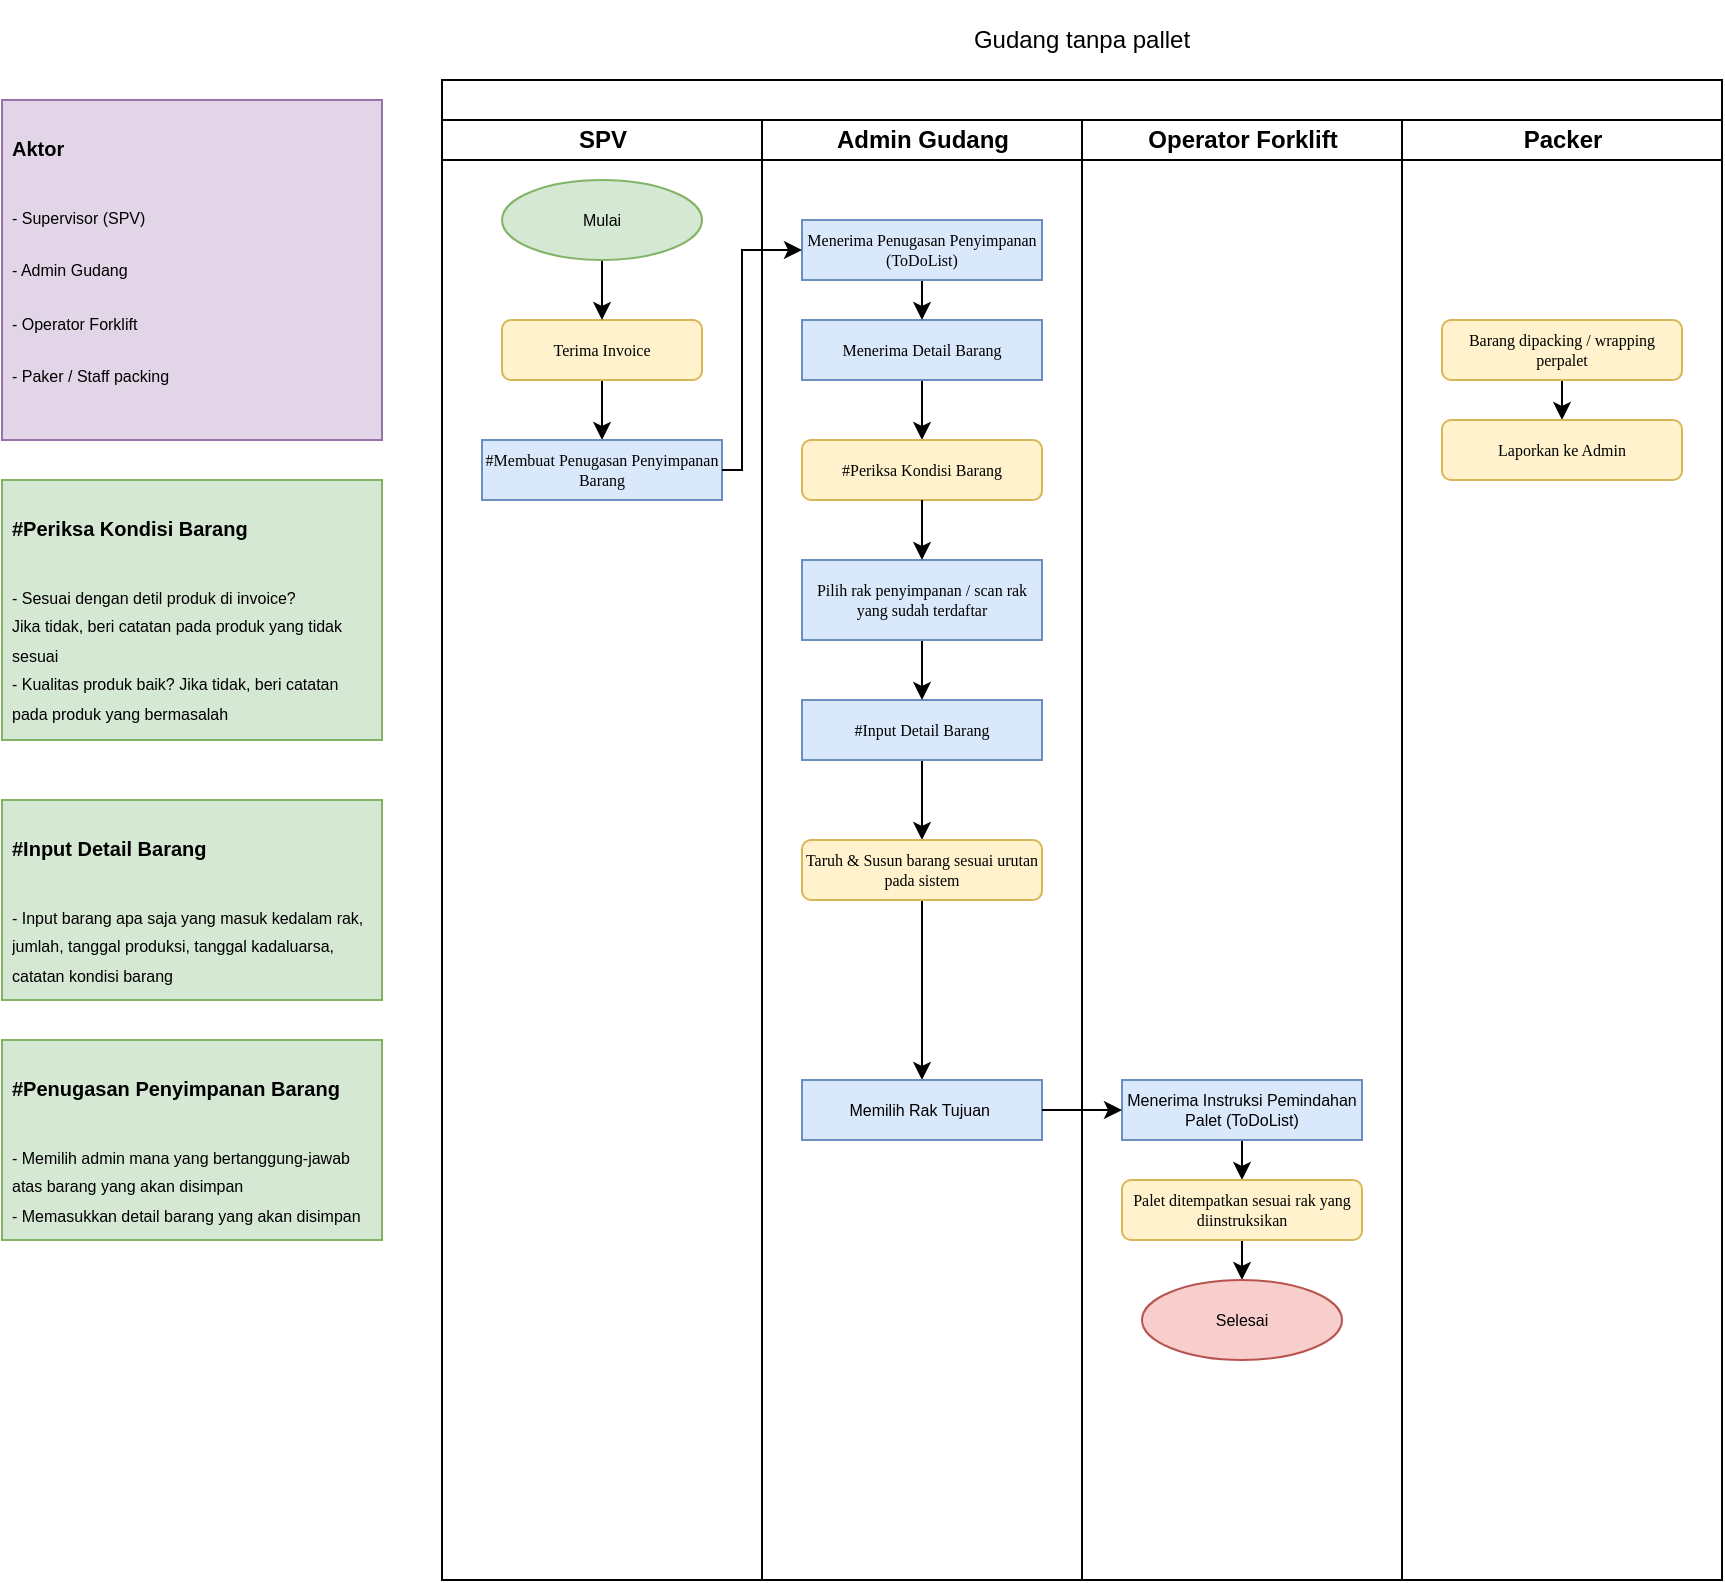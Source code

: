 <mxfile version="20.5.3" type="device"><diagram id="7fERGvSN14d3LwG-cYJl" name="Page-1"><mxGraphModel dx="1678" dy="444" grid="1" gridSize="10" guides="1" tooltips="1" connect="1" arrows="1" fold="1" page="1" pageScale="1" pageWidth="850" pageHeight="1100" math="0" shadow="0"><root><mxCell id="0"/><mxCell id="1" parent="0"/><mxCell id="fNnbC0qxgSLq4FhjaGU9-1" value="" style="swimlane;html=1;childLayout=stackLayout;startSize=20;rounded=0;shadow=0;labelBackgroundColor=none;strokeWidth=1;fontFamily=Verdana;fontSize=8;align=center;" vertex="1" parent="1"><mxGeometry x="70" y="40" width="640" height="750" as="geometry"/></mxCell><mxCell id="fNnbC0qxgSLq4FhjaGU9-2" value="SPV" style="swimlane;html=1;startSize=20;" vertex="1" parent="fNnbC0qxgSLq4FhjaGU9-1"><mxGeometry y="20" width="160" height="730" as="geometry"/></mxCell><mxCell id="fNnbC0qxgSLq4FhjaGU9-3" value="" style="edgeStyle=orthogonalEdgeStyle;rounded=0;orthogonalLoop=1;jettySize=auto;html=1;" edge="1" parent="fNnbC0qxgSLq4FhjaGU9-2" source="fNnbC0qxgSLq4FhjaGU9-4"><mxGeometry relative="1" as="geometry"><mxPoint x="80.029" y="160" as="targetPoint"/></mxGeometry></mxCell><mxCell id="fNnbC0qxgSLq4FhjaGU9-4" value="Terima Invoice" style="rounded=1;whiteSpace=wrap;html=1;shadow=0;labelBackgroundColor=none;strokeWidth=1;fontFamily=Verdana;fontSize=8;align=center;fillColor=#fff2cc;strokeColor=#d6b656;" vertex="1" parent="fNnbC0qxgSLq4FhjaGU9-2"><mxGeometry x="30" y="100" width="100" height="30" as="geometry"/></mxCell><mxCell id="fNnbC0qxgSLq4FhjaGU9-5" value="" style="edgeStyle=orthogonalEdgeStyle;rounded=0;orthogonalLoop=1;jettySize=auto;html=1;fontSize=8;" edge="1" parent="fNnbC0qxgSLq4FhjaGU9-2" source="fNnbC0qxgSLq4FhjaGU9-6"><mxGeometry relative="1" as="geometry"><mxPoint x="80" y="100" as="targetPoint"/></mxGeometry></mxCell><mxCell id="fNnbC0qxgSLq4FhjaGU9-6" value="Mulai" style="ellipse;whiteSpace=wrap;html=1;fontSize=8;fillColor=#d5e8d4;strokeColor=#82b366;" vertex="1" parent="fNnbC0qxgSLq4FhjaGU9-2"><mxGeometry x="30" y="30" width="100" height="40" as="geometry"/></mxCell><mxCell id="fNnbC0qxgSLq4FhjaGU9-7" value="&lt;font face=&quot;Verdana&quot;&gt;#Membuat Penugasan Penyimpanan Barang&lt;/font&gt;" style="rounded=0;whiteSpace=wrap;html=1;fontSize=8;fillColor=#dae8fc;strokeColor=#6c8ebf;" vertex="1" parent="fNnbC0qxgSLq4FhjaGU9-2"><mxGeometry x="20" y="160" width="120" height="30" as="geometry"/></mxCell><mxCell id="fNnbC0qxgSLq4FhjaGU9-8" value="Admin Gudang" style="swimlane;html=1;startSize=20;" vertex="1" parent="fNnbC0qxgSLq4FhjaGU9-1"><mxGeometry x="160" y="20" width="160" height="730" as="geometry"/></mxCell><mxCell id="fNnbC0qxgSLq4FhjaGU9-9" value="" style="edgeStyle=orthogonalEdgeStyle;rounded=0;orthogonalLoop=1;jettySize=auto;html=1;exitX=0.5;exitY=1;exitDx=0;exitDy=0;" edge="1" parent="fNnbC0qxgSLq4FhjaGU9-8" source="fNnbC0qxgSLq4FhjaGU9-13"><mxGeometry relative="1" as="geometry"><mxPoint x="80.029" y="135" as="sourcePoint"/><mxPoint x="80" y="160" as="targetPoint"/></mxGeometry></mxCell><mxCell id="fNnbC0qxgSLq4FhjaGU9-10" value="#Periksa Kondisi Barang" style="whiteSpace=wrap;html=1;fontSize=8;fontFamily=Verdana;rounded=1;shadow=0;labelBackgroundColor=none;strokeWidth=1;fillColor=#fff2cc;strokeColor=#d6b656;" vertex="1" parent="fNnbC0qxgSLq4FhjaGU9-8"><mxGeometry x="20" y="160" width="120" height="30" as="geometry"/></mxCell><mxCell id="fNnbC0qxgSLq4FhjaGU9-13" value="&lt;span style=&quot;font-family: Verdana;&quot;&gt;Menerima Detail Barang&lt;/span&gt;" style="rounded=0;whiteSpace=wrap;html=1;fontSize=8;fillColor=#dae8fc;strokeColor=#6c8ebf;" vertex="1" parent="fNnbC0qxgSLq4FhjaGU9-8"><mxGeometry x="20" y="100" width="120" height="30" as="geometry"/></mxCell><mxCell id="fNnbC0qxgSLq4FhjaGU9-14" value="" style="edgeStyle=orthogonalEdgeStyle;rounded=0;orthogonalLoop=1;jettySize=auto;html=1;fontSize=8;" edge="1" parent="fNnbC0qxgSLq4FhjaGU9-8" source="fNnbC0qxgSLq4FhjaGU9-15"><mxGeometry relative="1" as="geometry"><mxPoint x="80" y="360" as="targetPoint"/></mxGeometry></mxCell><mxCell id="fNnbC0qxgSLq4FhjaGU9-15" value="&lt;font face=&quot;Verdana&quot;&gt;#Input Detail Barang&lt;/font&gt;" style="rounded=0;whiteSpace=wrap;html=1;fontSize=8;fillColor=#dae8fc;strokeColor=#6c8ebf;" vertex="1" parent="fNnbC0qxgSLq4FhjaGU9-8"><mxGeometry x="20" y="290" width="120" height="30" as="geometry"/></mxCell><mxCell id="fNnbC0qxgSLq4FhjaGU9-18" value="" style="edgeStyle=orthogonalEdgeStyle;rounded=0;orthogonalLoop=1;jettySize=auto;html=1;fontSize=8;" edge="1" parent="fNnbC0qxgSLq4FhjaGU9-8" source="fNnbC0qxgSLq4FhjaGU9-19" target="fNnbC0qxgSLq4FhjaGU9-20"><mxGeometry relative="1" as="geometry"/></mxCell><mxCell id="fNnbC0qxgSLq4FhjaGU9-19" value="Taruh &amp;amp; Susun barang sesuai urutan pada sistem" style="whiteSpace=wrap;html=1;fontSize=8;fontFamily=Verdana;rounded=1;shadow=0;labelBackgroundColor=none;strokeWidth=1;fillColor=#fff2cc;strokeColor=#d6b656;" vertex="1" parent="fNnbC0qxgSLq4FhjaGU9-8"><mxGeometry x="20" y="360" width="120" height="30" as="geometry"/></mxCell><mxCell id="fNnbC0qxgSLq4FhjaGU9-20" value="&lt;span style=&quot;text-align: left;&quot;&gt;Memilih Rak Tujuan&amp;nbsp;&lt;/span&gt;" style="rounded=0;whiteSpace=wrap;html=1;fontSize=8;fillColor=#dae8fc;strokeColor=#6c8ebf;" vertex="1" parent="fNnbC0qxgSLq4FhjaGU9-8"><mxGeometry x="20" y="480" width="120" height="30" as="geometry"/></mxCell><mxCell id="fNnbC0qxgSLq4FhjaGU9-22" style="edgeStyle=orthogonalEdgeStyle;rounded=0;orthogonalLoop=1;jettySize=auto;html=1;exitX=0.5;exitY=1;exitDx=0;exitDy=0;entryX=0.5;entryY=0;entryDx=0;entryDy=0;fontSize=10;" edge="1" parent="fNnbC0qxgSLq4FhjaGU9-8" source="fNnbC0qxgSLq4FhjaGU9-23" target="fNnbC0qxgSLq4FhjaGU9-13"><mxGeometry relative="1" as="geometry"/></mxCell><mxCell id="fNnbC0qxgSLq4FhjaGU9-23" value="&lt;span style=&quot;font-family: Verdana;&quot;&gt;Menerima Penugasan Penyimpanan&lt;/span&gt;&lt;br style=&quot;font-family: Verdana;&quot;&gt;&lt;span style=&quot;font-family: Verdana;&quot;&gt;(ToDoList)&lt;/span&gt;" style="rounded=0;whiteSpace=wrap;html=1;fontSize=8;fillColor=#dae8fc;strokeColor=#6c8ebf;" vertex="1" parent="fNnbC0qxgSLq4FhjaGU9-8"><mxGeometry x="20" y="50" width="120" height="30" as="geometry"/></mxCell><mxCell id="fNnbC0qxgSLq4FhjaGU9-47" style="edgeStyle=orthogonalEdgeStyle;rounded=0;orthogonalLoop=1;jettySize=auto;html=1;exitX=0.5;exitY=1;exitDx=0;exitDy=0;entryX=0.5;entryY=0;entryDx=0;entryDy=0;" edge="1" parent="fNnbC0qxgSLq4FhjaGU9-8" source="fNnbC0qxgSLq4FhjaGU9-46" target="fNnbC0qxgSLq4FhjaGU9-15"><mxGeometry relative="1" as="geometry"/></mxCell><mxCell id="fNnbC0qxgSLq4FhjaGU9-46" value="&lt;span style=&quot;font-family: Verdana;&quot;&gt;Pilih rak penyimpanan / scan rak yang sudah terdaftar&lt;/span&gt;" style="rounded=0;whiteSpace=wrap;html=1;fontSize=8;fillColor=#dae8fc;strokeColor=#6c8ebf;" vertex="1" parent="fNnbC0qxgSLq4FhjaGU9-8"><mxGeometry x="20" y="220" width="120" height="40" as="geometry"/></mxCell><mxCell id="fNnbC0qxgSLq4FhjaGU9-24" value="Operator Forklift" style="swimlane;html=1;startSize=20;" vertex="1" parent="fNnbC0qxgSLq4FhjaGU9-1"><mxGeometry x="320" y="20" width="160" height="730" as="geometry"/></mxCell><mxCell id="fNnbC0qxgSLq4FhjaGU9-25" style="edgeStyle=orthogonalEdgeStyle;rounded=0;orthogonalLoop=1;jettySize=auto;html=1;exitX=0.5;exitY=1;exitDx=0;exitDy=0;entryX=0.5;entryY=0;entryDx=0;entryDy=0;fontSize=8;" edge="1" parent="fNnbC0qxgSLq4FhjaGU9-24" source="fNnbC0qxgSLq4FhjaGU9-26" target="fNnbC0qxgSLq4FhjaGU9-28"><mxGeometry relative="1" as="geometry"/></mxCell><mxCell id="fNnbC0qxgSLq4FhjaGU9-26" value="&lt;span style=&quot;text-align: left;&quot;&gt;Menerima Instruksi Pemindahan Palet (ToDoList)&lt;/span&gt;" style="rounded=0;whiteSpace=wrap;html=1;fontSize=8;fillColor=#dae8fc;strokeColor=#6c8ebf;" vertex="1" parent="fNnbC0qxgSLq4FhjaGU9-24"><mxGeometry x="20" y="480" width="120" height="30" as="geometry"/></mxCell><mxCell id="fNnbC0qxgSLq4FhjaGU9-27" style="edgeStyle=orthogonalEdgeStyle;rounded=0;orthogonalLoop=1;jettySize=auto;html=1;exitX=0.5;exitY=1;exitDx=0;exitDy=0;entryX=0.5;entryY=0;entryDx=0;entryDy=0;fontSize=8;" edge="1" parent="fNnbC0qxgSLq4FhjaGU9-24" source="fNnbC0qxgSLq4FhjaGU9-28" target="fNnbC0qxgSLq4FhjaGU9-29"><mxGeometry relative="1" as="geometry"/></mxCell><mxCell id="fNnbC0qxgSLq4FhjaGU9-28" value="Palet ditempatkan sesuai rak yang diinstruksikan" style="whiteSpace=wrap;html=1;fontSize=8;fontFamily=Verdana;rounded=1;shadow=0;labelBackgroundColor=none;strokeWidth=1;fillColor=#fff2cc;strokeColor=#d6b656;" vertex="1" parent="fNnbC0qxgSLq4FhjaGU9-24"><mxGeometry x="20" y="530" width="120" height="30" as="geometry"/></mxCell><mxCell id="fNnbC0qxgSLq4FhjaGU9-29" value="Selesai" style="ellipse;whiteSpace=wrap;html=1;fontSize=8;fillColor=#f8cecc;strokeColor=#b85450;" vertex="1" parent="fNnbC0qxgSLq4FhjaGU9-24"><mxGeometry x="30" y="580" width="100" height="40" as="geometry"/></mxCell><mxCell id="fNnbC0qxgSLq4FhjaGU9-30" value="Packer" style="swimlane;html=1;startSize=20;" vertex="1" parent="fNnbC0qxgSLq4FhjaGU9-1"><mxGeometry x="480" y="20" width="160" height="730" as="geometry"/></mxCell><mxCell id="fNnbC0qxgSLq4FhjaGU9-31" style="edgeStyle=orthogonalEdgeStyle;rounded=1;html=1;labelBackgroundColor=none;startArrow=none;startFill=0;startSize=5;endArrow=classicThin;endFill=1;endSize=5;jettySize=auto;orthogonalLoop=1;strokeColor=#000000;strokeWidth=1;fontFamily=Verdana;fontSize=8;fontColor=#000000;" edge="1" parent="fNnbC0qxgSLq4FhjaGU9-30"><mxGeometry relative="1" as="geometry"><mxPoint x="80" y="300" as="sourcePoint"/></mxGeometry></mxCell><mxCell id="fNnbC0qxgSLq4FhjaGU9-32" style="edgeStyle=orthogonalEdgeStyle;rounded=0;orthogonalLoop=1;jettySize=auto;html=1;exitX=0.5;exitY=1;exitDx=0;exitDy=0;entryX=0.5;entryY=0;entryDx=0;entryDy=0;fontSize=8;" edge="1" parent="fNnbC0qxgSLq4FhjaGU9-30" source="fNnbC0qxgSLq4FhjaGU9-33" target="fNnbC0qxgSLq4FhjaGU9-34"><mxGeometry relative="1" as="geometry"/></mxCell><mxCell id="fNnbC0qxgSLq4FhjaGU9-33" value="Barang dipacking / wrapping perpalet" style="whiteSpace=wrap;html=1;fontSize=8;fontFamily=Verdana;rounded=1;shadow=0;labelBackgroundColor=none;strokeWidth=1;fillColor=#fff2cc;strokeColor=#d6b656;" vertex="1" parent="fNnbC0qxgSLq4FhjaGU9-30"><mxGeometry x="20" y="100" width="120" height="30" as="geometry"/></mxCell><mxCell id="fNnbC0qxgSLq4FhjaGU9-34" value="Laporkan ke Admin" style="whiteSpace=wrap;html=1;fontSize=8;fontFamily=Verdana;rounded=1;shadow=0;labelBackgroundColor=none;strokeWidth=1;fillColor=#fff2cc;strokeColor=#d6b656;" vertex="1" parent="fNnbC0qxgSLq4FhjaGU9-30"><mxGeometry x="20" y="150" width="120" height="30" as="geometry"/></mxCell><mxCell id="fNnbC0qxgSLq4FhjaGU9-35" value="" style="endArrow=classic;html=1;rounded=0;fontSize=8;exitX=1;exitY=0.5;exitDx=0;exitDy=0;entryX=0;entryY=0.5;entryDx=0;entryDy=0;" edge="1" parent="fNnbC0qxgSLq4FhjaGU9-1" source="fNnbC0qxgSLq4FhjaGU9-7" target="fNnbC0qxgSLq4FhjaGU9-23"><mxGeometry width="50" height="50" relative="1" as="geometry"><mxPoint x="210" y="200" as="sourcePoint"/><mxPoint x="180" y="137.5" as="targetPoint"/><Array as="points"><mxPoint x="150" y="195"/><mxPoint x="150" y="85"/></Array></mxGeometry></mxCell><mxCell id="fNnbC0qxgSLq4FhjaGU9-39" style="edgeStyle=orthogonalEdgeStyle;rounded=0;orthogonalLoop=1;jettySize=auto;html=1;exitX=1;exitY=0.5;exitDx=0;exitDy=0;entryX=0;entryY=0.5;entryDx=0;entryDy=0;fontSize=8;" edge="1" parent="fNnbC0qxgSLq4FhjaGU9-1" source="fNnbC0qxgSLq4FhjaGU9-20" target="fNnbC0qxgSLq4FhjaGU9-26"><mxGeometry relative="1" as="geometry"/></mxCell><mxCell id="fNnbC0qxgSLq4FhjaGU9-40" value="&lt;h1&gt;&lt;font style=&quot;font-size: 10px;&quot;&gt;#Periksa Kondisi Barang&lt;/font&gt;&lt;/h1&gt;&lt;div&gt;&lt;font style=&quot;font-size: 8px;&quot;&gt;- Sesuai dengan detil produk di invoice?&lt;/font&gt;&lt;/div&gt;&lt;span style=&quot;font-size: 8px;&quot;&gt;Jika tidak, beri catatan pada produk yang tidak sesuai&lt;/span&gt;&lt;div&gt;&lt;font style=&quot;font-size: 8px;&quot;&gt;- Kualitas produk baik? Jika tidak, beri catatan pada produk yang bermasalah&lt;/font&gt;&lt;/div&gt;" style="text;html=1;strokeColor=#82b366;fillColor=#d5e8d4;spacing=5;spacingTop=-20;whiteSpace=wrap;overflow=hidden;rounded=0;" vertex="1" parent="1"><mxGeometry x="-150" y="240" width="190" height="130" as="geometry"/></mxCell><mxCell id="fNnbC0qxgSLq4FhjaGU9-41" value="" style="edgeStyle=orthogonalEdgeStyle;rounded=0;orthogonalLoop=1;jettySize=auto;html=1;fontSize=8;" edge="1" parent="1" source="fNnbC0qxgSLq4FhjaGU9-10"><mxGeometry relative="1" as="geometry"><mxPoint x="310" y="280" as="targetPoint"/></mxGeometry></mxCell><mxCell id="fNnbC0qxgSLq4FhjaGU9-42" value="&lt;h1&gt;&lt;font style=&quot;font-size: 10px;&quot;&gt;#Input Detail Barang&lt;/font&gt;&lt;/h1&gt;&lt;div&gt;&lt;font style=&quot;font-size: 8px;&quot;&gt;- Input barang apa saja yang masuk kedalam rak, jumlah, tanggal produksi, tanggal kadaluarsa, catatan kondisi barang&lt;br&gt;&lt;/font&gt;&lt;/div&gt;" style="text;html=1;strokeColor=#82b366;fillColor=#d5e8d4;spacing=5;spacingTop=-20;whiteSpace=wrap;overflow=hidden;rounded=0;" vertex="1" parent="1"><mxGeometry x="-150" y="400" width="190" height="100" as="geometry"/></mxCell><mxCell id="fNnbC0qxgSLq4FhjaGU9-43" value="&lt;h1&gt;&lt;font style=&quot;font-size: 10px;&quot;&gt;Aktor&lt;/font&gt;&lt;/h1&gt;&lt;p&gt;&lt;font style=&quot;font-size: 8px;&quot;&gt;- Supervisor (SPV)&lt;/font&gt;&lt;/p&gt;&lt;p&gt;&lt;font style=&quot;font-size: 8px;&quot;&gt;- Admin Gudang&lt;/font&gt;&lt;/p&gt;&lt;p&gt;&lt;font style=&quot;font-size: 8px;&quot;&gt;- Operator Forklift&lt;/font&gt;&lt;/p&gt;&lt;p&gt;&lt;font style=&quot;font-size: 8px;&quot;&gt;- Paker / Staff packing&lt;/font&gt;&lt;/p&gt;" style="text;html=1;strokeColor=#9673a6;fillColor=#e1d5e7;spacing=5;spacingTop=-20;whiteSpace=wrap;overflow=hidden;rounded=0;" vertex="1" parent="1"><mxGeometry x="-150" y="50" width="190" height="170" as="geometry"/></mxCell><mxCell id="fNnbC0qxgSLq4FhjaGU9-44" value="&lt;h1&gt;&lt;font style=&quot;font-size: 10px;&quot;&gt;#Penugasan Penyimpanan Barang&lt;/font&gt;&lt;/h1&gt;&lt;div&gt;&lt;font style=&quot;font-size: 8px;&quot;&gt;- Memilih admin mana yang bertanggung-jawab atas barang yang akan disimpan&lt;br&gt;&lt;/font&gt;&lt;/div&gt;&lt;div&gt;&lt;font style=&quot;font-size: 8px;&quot;&gt;- Memasukkan detail barang yang akan disimpan&lt;/font&gt;&lt;/div&gt;" style="text;html=1;strokeColor=#82b366;fillColor=#d5e8d4;spacing=5;spacingTop=-20;whiteSpace=wrap;overflow=hidden;rounded=0;" vertex="1" parent="1"><mxGeometry x="-150" y="520" width="190" height="100" as="geometry"/></mxCell><mxCell id="fNnbC0qxgSLq4FhjaGU9-45" value="Gudang tanpa pallet" style="text;html=1;strokeColor=none;fillColor=none;align=center;verticalAlign=middle;whiteSpace=wrap;rounded=0;" vertex="1" parent="1"><mxGeometry x="285" width="210" height="40" as="geometry"/></mxCell></root></mxGraphModel></diagram></mxfile>